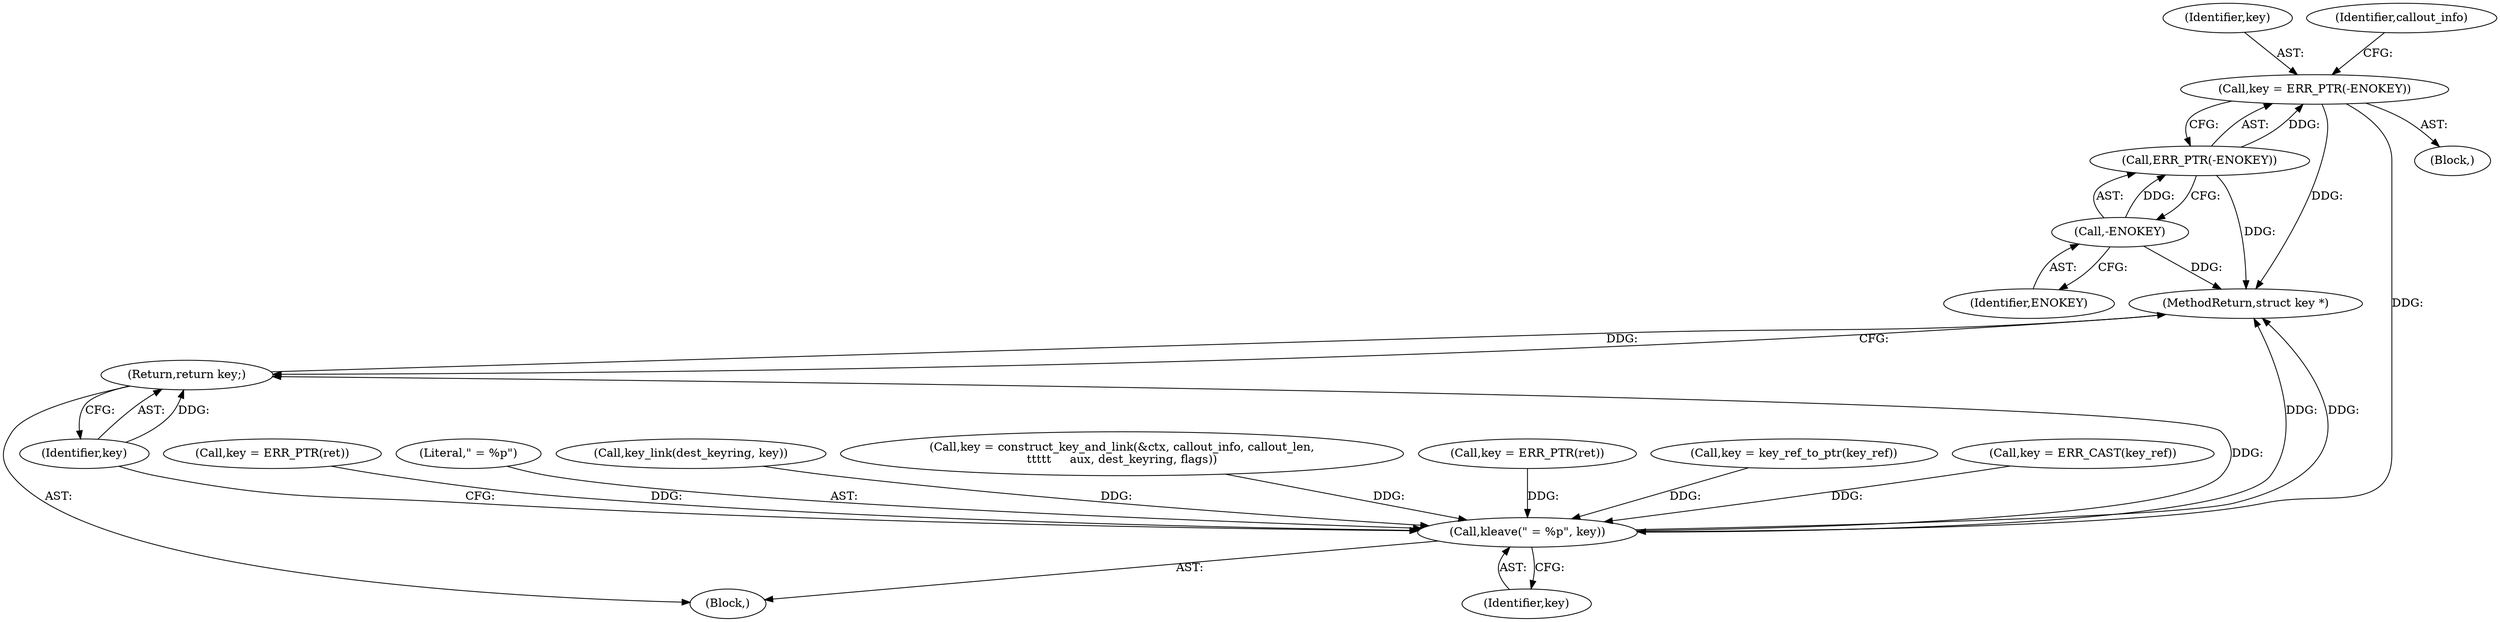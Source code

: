 digraph "0_linux_c06cfb08b88dfbe13be44a69ae2fdc3a7c902d81_4@pointer" {
"1000209" [label="(Call,key = ERR_PTR(-ENOKEY))"];
"1000211" [label="(Call,ERR_PTR(-ENOKEY))"];
"1000212" [label="(Call,-ENOKEY)"];
"1000239" [label="(Call,kleave(\" = %p\", key))"];
"1000242" [label="(Return,return key;)"];
"1000190" [label="(Call,key = ERR_PTR(ret))"];
"1000209" [label="(Call,key = ERR_PTR(-ENOKEY))"];
"1000241" [label="(Identifier,key)"];
"1000213" [label="(Identifier,ENOKEY)"];
"1000240" [label="(Literal,\" = %p\")"];
"1000178" [label="(Call,key_link(dest_keyring, key))"];
"1000243" [label="(Identifier,key)"];
"1000211" [label="(Call,ERR_PTR(-ENOKEY))"];
"1000210" [label="(Identifier,key)"];
"1000212" [label="(Call,-ENOKEY)"];
"1000218" [label="(Call,key = construct_key_and_link(&ctx, callout_info, callout_len,\n\t\t\t\t\t     aux, dest_keyring, flags))"];
"1000151" [label="(Call,key = ERR_PTR(ret))"];
"1000244" [label="(MethodReturn,struct key *)"];
"1000239" [label="(Call,kleave(\" = %p\", key))"];
"1000166" [label="(Call,key = key_ref_to_ptr(key_ref))"];
"1000203" [label="(Call,key = ERR_CAST(key_ref))"];
"1000216" [label="(Identifier,callout_info)"];
"1000242" [label="(Return,return key;)"];
"1000208" [label="(Block,)"];
"1000110" [label="(Block,)"];
"1000209" -> "1000208"  [label="AST: "];
"1000209" -> "1000211"  [label="CFG: "];
"1000210" -> "1000209"  [label="AST: "];
"1000211" -> "1000209"  [label="AST: "];
"1000216" -> "1000209"  [label="CFG: "];
"1000209" -> "1000244"  [label="DDG: "];
"1000211" -> "1000209"  [label="DDG: "];
"1000209" -> "1000239"  [label="DDG: "];
"1000211" -> "1000212"  [label="CFG: "];
"1000212" -> "1000211"  [label="AST: "];
"1000211" -> "1000244"  [label="DDG: "];
"1000212" -> "1000211"  [label="DDG: "];
"1000212" -> "1000213"  [label="CFG: "];
"1000213" -> "1000212"  [label="AST: "];
"1000212" -> "1000244"  [label="DDG: "];
"1000239" -> "1000110"  [label="AST: "];
"1000239" -> "1000241"  [label="CFG: "];
"1000240" -> "1000239"  [label="AST: "];
"1000241" -> "1000239"  [label="AST: "];
"1000243" -> "1000239"  [label="CFG: "];
"1000239" -> "1000244"  [label="DDG: "];
"1000239" -> "1000244"  [label="DDG: "];
"1000218" -> "1000239"  [label="DDG: "];
"1000151" -> "1000239"  [label="DDG: "];
"1000166" -> "1000239"  [label="DDG: "];
"1000203" -> "1000239"  [label="DDG: "];
"1000190" -> "1000239"  [label="DDG: "];
"1000178" -> "1000239"  [label="DDG: "];
"1000239" -> "1000242"  [label="DDG: "];
"1000242" -> "1000110"  [label="AST: "];
"1000242" -> "1000243"  [label="CFG: "];
"1000243" -> "1000242"  [label="AST: "];
"1000244" -> "1000242"  [label="CFG: "];
"1000242" -> "1000244"  [label="DDG: "];
"1000243" -> "1000242"  [label="DDG: "];
}
